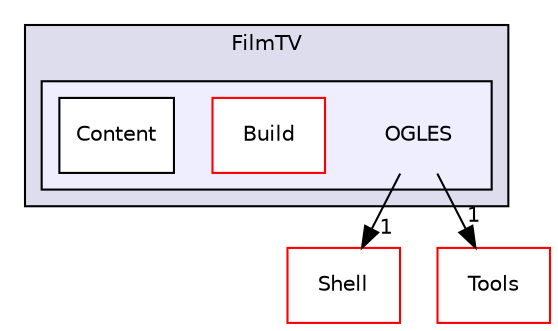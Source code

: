 digraph "PVR/SDK_3.4/Examples/Advanced/FilmTV/OGLES" {
  compound=true
  node [ fontsize="10", fontname="Helvetica"];
  edge [ labelfontsize="10", labelfontname="Helvetica"];
  subgraph clusterdir_9d2b2ca2b6b4f268b6cd6627b2370a1b {
    graph [ bgcolor="#ddddee", pencolor="black", label="FilmTV" fontname="Helvetica", fontsize="10", URL="dir_9d2b2ca2b6b4f268b6cd6627b2370a1b.html"]
  subgraph clusterdir_3105a74b6efafb0a87936f943c133bcf {
    graph [ bgcolor="#eeeeff", pencolor="black", label="" URL="dir_3105a74b6efafb0a87936f943c133bcf.html"];
    dir_3105a74b6efafb0a87936f943c133bcf [shape=plaintext label="OGLES"];
    dir_650bab50e5d2ec632836f13efca8c916 [shape=box label="Build" color="red" fillcolor="white" style="filled" URL="dir_650bab50e5d2ec632836f13efca8c916.html"];
    dir_70e3b1f649c69443171fa3267c05a232 [shape=box label="Content" color="black" fillcolor="white" style="filled" URL="dir_70e3b1f649c69443171fa3267c05a232.html"];
  }
  }
  dir_de41955a66a331b990d60d5323117a97 [shape=box label="Shell" fillcolor="white" style="filled" color="red" URL="dir_de41955a66a331b990d60d5323117a97.html"];
  dir_5222bd6691dac9df766f8a52293393a2 [shape=box label="Tools" fillcolor="white" style="filled" color="red" URL="dir_5222bd6691dac9df766f8a52293393a2.html"];
  dir_3105a74b6efafb0a87936f943c133bcf->dir_de41955a66a331b990d60d5323117a97 [headlabel="1", labeldistance=1.5 headhref="dir_000256_000133.html"];
  dir_3105a74b6efafb0a87936f943c133bcf->dir_5222bd6691dac9df766f8a52293393a2 [headlabel="1", labeldistance=1.5 headhref="dir_000256_001762.html"];
}

